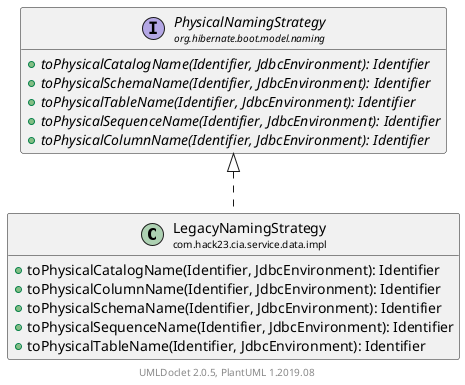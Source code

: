 @startuml
    set namespaceSeparator none
    hide empty fields
    hide empty methods

    class "<size:14>LegacyNamingStrategy\n<size:10>com.hack23.cia.service.data.impl" as com.hack23.cia.service.data.impl.LegacyNamingStrategy [[LegacyNamingStrategy.html]] {
        +toPhysicalCatalogName(Identifier, JdbcEnvironment): Identifier
        +toPhysicalColumnName(Identifier, JdbcEnvironment): Identifier
        +toPhysicalSchemaName(Identifier, JdbcEnvironment): Identifier
        +toPhysicalSequenceName(Identifier, JdbcEnvironment): Identifier
        +toPhysicalTableName(Identifier, JdbcEnvironment): Identifier
    }

    interface "<size:14>PhysicalNamingStrategy\n<size:10>org.hibernate.boot.model.naming" as org.hibernate.boot.model.naming.PhysicalNamingStrategy {
        {abstract} +toPhysicalCatalogName(Identifier, JdbcEnvironment): Identifier
        {abstract} +toPhysicalSchemaName(Identifier, JdbcEnvironment): Identifier
        {abstract} +toPhysicalTableName(Identifier, JdbcEnvironment): Identifier
        {abstract} +toPhysicalSequenceName(Identifier, JdbcEnvironment): Identifier
        {abstract} +toPhysicalColumnName(Identifier, JdbcEnvironment): Identifier
    }

    org.hibernate.boot.model.naming.PhysicalNamingStrategy <|.. com.hack23.cia.service.data.impl.LegacyNamingStrategy

    center footer UMLDoclet 2.0.5, PlantUML 1.2019.08
@enduml
